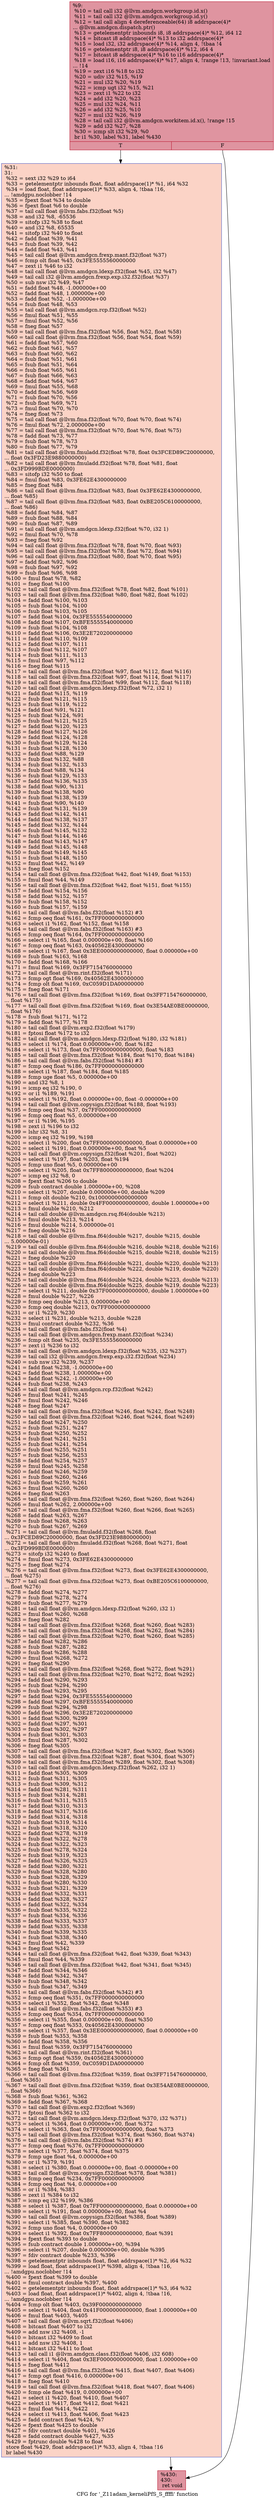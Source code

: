digraph "CFG for '_Z11adam_kerneliPfS_S_ffffi' function" {
	label="CFG for '_Z11adam_kerneliPfS_S_ffffi' function";

	Node0x57439d0 [shape=record,color="#b70d28ff", style=filled, fillcolor="#b70d2870",label="{%9:\l  %10 = tail call i32 @llvm.amdgcn.workgroup.id.x()\l  %11 = tail call i32 @llvm.amdgcn.workgroup.id.y()\l  %12 = tail call align 4 dereferenceable(64) i8 addrspace(4)*\l... @llvm.amdgcn.dispatch.ptr()\l  %13 = getelementptr inbounds i8, i8 addrspace(4)* %12, i64 12\l  %14 = bitcast i8 addrspace(4)* %13 to i32 addrspace(4)*\l  %15 = load i32, i32 addrspace(4)* %14, align 4, !tbaa !4\l  %16 = getelementptr i8, i8 addrspace(4)* %12, i64 4\l  %17 = bitcast i8 addrspace(4)* %16 to i16 addrspace(4)*\l  %18 = load i16, i16 addrspace(4)* %17, align 4, !range !13, !invariant.load\l... !14\l  %19 = zext i16 %18 to i32\l  %20 = udiv i32 %15, %19\l  %21 = mul i32 %20, %19\l  %22 = icmp ugt i32 %15, %21\l  %23 = zext i1 %22 to i32\l  %24 = add i32 %20, %23\l  %25 = mul i32 %24, %11\l  %26 = add i32 %25, %10\l  %27 = mul i32 %26, %19\l  %28 = tail call i32 @llvm.amdgcn.workitem.id.x(), !range !15\l  %29 = add i32 %27, %28\l  %30 = icmp slt i32 %29, %0\l  br i1 %30, label %31, label %430\l|{<s0>T|<s1>F}}"];
	Node0x57439d0:s0 -> Node0x5746d70;
	Node0x57439d0:s1 -> Node0x5746e00;
	Node0x5746d70 [shape=record,color="#3d50c3ff", style=filled, fillcolor="#f59c7d70",label="{%31:\l31:                                               \l  %32 = sext i32 %29 to i64\l  %33 = getelementptr inbounds float, float addrspace(1)* %1, i64 %32\l  %34 = load float, float addrspace(1)* %33, align 4, !tbaa !16,\l... !amdgpu.noclobber !14\l  %35 = fpext float %34 to double\l  %36 = fpext float %6 to double\l  %37 = tail call float @llvm.fabs.f32(float %5)\l  %38 = and i32 %8, -65536\l  %39 = sitofp i32 %38 to float\l  %40 = and i32 %8, 65535\l  %41 = sitofp i32 %40 to float\l  %42 = fadd float %39, %41\l  %43 = fsub float %39, %42\l  %44 = fadd float %43, %41\l  %45 = tail call float @llvm.amdgcn.frexp.mant.f32(float %37)\l  %46 = fcmp olt float %45, 0x3FE5555560000000\l  %47 = zext i1 %46 to i32\l  %48 = tail call float @llvm.amdgcn.ldexp.f32(float %45, i32 %47)\l  %49 = tail call i32 @llvm.amdgcn.frexp.exp.i32.f32(float %37)\l  %50 = sub nsw i32 %49, %47\l  %51 = fadd float %48, -1.000000e+00\l  %52 = fadd float %48, 1.000000e+00\l  %53 = fadd float %52, -1.000000e+00\l  %54 = fsub float %48, %53\l  %55 = tail call float @llvm.amdgcn.rcp.f32(float %52)\l  %56 = fmul float %51, %55\l  %57 = fmul float %52, %56\l  %58 = fneg float %57\l  %59 = tail call float @llvm.fma.f32(float %56, float %52, float %58)\l  %60 = tail call float @llvm.fma.f32(float %56, float %54, float %59)\l  %61 = fadd float %57, %60\l  %62 = fsub float %61, %57\l  %63 = fsub float %60, %62\l  %64 = fsub float %51, %61\l  %65 = fsub float %51, %64\l  %66 = fsub float %65, %61\l  %67 = fsub float %66, %63\l  %68 = fadd float %64, %67\l  %69 = fmul float %55, %68\l  %70 = fadd float %56, %69\l  %71 = fsub float %70, %56\l  %72 = fsub float %69, %71\l  %73 = fmul float %70, %70\l  %74 = fneg float %73\l  %75 = tail call float @llvm.fma.f32(float %70, float %70, float %74)\l  %76 = fmul float %72, 2.000000e+00\l  %77 = tail call float @llvm.fma.f32(float %70, float %76, float %75)\l  %78 = fadd float %73, %77\l  %79 = fsub float %78, %73\l  %80 = fsub float %77, %79\l  %81 = tail call float @llvm.fmuladd.f32(float %78, float 0x3FCED89C20000000,\l... float 0x3FD23E9880000000)\l  %82 = tail call float @llvm.fmuladd.f32(float %78, float %81, float\l... 0x3FD999BDE0000000)\l  %83 = sitofp i32 %50 to float\l  %84 = fmul float %83, 0x3FE62E4300000000\l  %85 = fneg float %84\l  %86 = tail call float @llvm.fma.f32(float %83, float 0x3FE62E4300000000,\l... float %85)\l  %87 = tail call float @llvm.fma.f32(float %83, float 0xBE205C6100000000,\l... float %86)\l  %88 = fadd float %84, %87\l  %89 = fsub float %88, %84\l  %90 = fsub float %87, %89\l  %91 = tail call float @llvm.amdgcn.ldexp.f32(float %70, i32 1)\l  %92 = fmul float %70, %78\l  %93 = fneg float %92\l  %94 = tail call float @llvm.fma.f32(float %78, float %70, float %93)\l  %95 = tail call float @llvm.fma.f32(float %78, float %72, float %94)\l  %96 = tail call float @llvm.fma.f32(float %80, float %70, float %95)\l  %97 = fadd float %92, %96\l  %98 = fsub float %97, %92\l  %99 = fsub float %96, %98\l  %100 = fmul float %78, %82\l  %101 = fneg float %100\l  %102 = tail call float @llvm.fma.f32(float %78, float %82, float %101)\l  %103 = tail call float @llvm.fma.f32(float %80, float %82, float %102)\l  %104 = fadd float %100, %103\l  %105 = fsub float %104, %100\l  %106 = fsub float %103, %105\l  %107 = fadd float %104, 0x3FE5555540000000\l  %108 = fadd float %107, 0xBFE5555540000000\l  %109 = fsub float %104, %108\l  %110 = fadd float %106, 0x3E2E720200000000\l  %111 = fadd float %110, %109\l  %112 = fadd float %107, %111\l  %113 = fsub float %112, %107\l  %114 = fsub float %111, %113\l  %115 = fmul float %97, %112\l  %116 = fneg float %115\l  %117 = tail call float @llvm.fma.f32(float %97, float %112, float %116)\l  %118 = tail call float @llvm.fma.f32(float %97, float %114, float %117)\l  %119 = tail call float @llvm.fma.f32(float %99, float %112, float %118)\l  %120 = tail call float @llvm.amdgcn.ldexp.f32(float %72, i32 1)\l  %121 = fadd float %115, %119\l  %122 = fsub float %121, %115\l  %123 = fsub float %119, %122\l  %124 = fadd float %91, %121\l  %125 = fsub float %124, %91\l  %126 = fsub float %121, %125\l  %127 = fadd float %120, %123\l  %128 = fadd float %127, %126\l  %129 = fadd float %124, %128\l  %130 = fsub float %129, %124\l  %131 = fsub float %128, %130\l  %132 = fadd float %88, %129\l  %133 = fsub float %132, %88\l  %134 = fsub float %132, %133\l  %135 = fsub float %88, %134\l  %136 = fsub float %129, %133\l  %137 = fadd float %136, %135\l  %138 = fadd float %90, %131\l  %139 = fsub float %138, %90\l  %140 = fsub float %138, %139\l  %141 = fsub float %90, %140\l  %142 = fsub float %131, %139\l  %143 = fadd float %142, %141\l  %144 = fadd float %138, %137\l  %145 = fadd float %132, %144\l  %146 = fsub float %145, %132\l  %147 = fsub float %144, %146\l  %148 = fadd float %143, %147\l  %149 = fadd float %145, %148\l  %150 = fsub float %149, %145\l  %151 = fsub float %148, %150\l  %152 = fmul float %42, %149\l  %153 = fneg float %152\l  %154 = tail call float @llvm.fma.f32(float %42, float %149, float %153)\l  %155 = fmul float %44, %149\l  %156 = tail call float @llvm.fma.f32(float %42, float %151, float %155)\l  %157 = fadd float %154, %156\l  %158 = fadd float %152, %157\l  %159 = fsub float %158, %152\l  %160 = fsub float %157, %159\l  %161 = tail call float @llvm.fabs.f32(float %152) #3\l  %162 = fcmp oeq float %161, 0x7FF0000000000000\l  %163 = select i1 %162, float %152, float %158\l  %164 = tail call float @llvm.fabs.f32(float %163) #3\l  %165 = fcmp oeq float %164, 0x7FF0000000000000\l  %166 = select i1 %165, float 0.000000e+00, float %160\l  %167 = fcmp oeq float %163, 0x40562E4300000000\l  %168 = select i1 %167, float 0x3EE0000000000000, float 0.000000e+00\l  %169 = fsub float %163, %168\l  %170 = fadd float %168, %166\l  %171 = fmul float %169, 0x3FF7154760000000\l  %172 = tail call float @llvm.rint.f32(float %171)\l  %173 = fcmp ogt float %169, 0x40562E4300000000\l  %174 = fcmp olt float %169, 0xC059D1DA00000000\l  %175 = fneg float %171\l  %176 = tail call float @llvm.fma.f32(float %169, float 0x3FF7154760000000,\l... float %175)\l  %177 = tail call float @llvm.fma.f32(float %169, float 0x3E54AE0BE0000000,\l... float %176)\l  %178 = fsub float %171, %172\l  %179 = fadd float %177, %178\l  %180 = tail call float @llvm.exp2.f32(float %179)\l  %181 = fptosi float %172 to i32\l  %182 = tail call float @llvm.amdgcn.ldexp.f32(float %180, i32 %181)\l  %183 = select i1 %174, float 0.000000e+00, float %182\l  %184 = select i1 %173, float 0x7FF0000000000000, float %183\l  %185 = tail call float @llvm.fma.f32(float %184, float %170, float %184)\l  %186 = tail call float @llvm.fabs.f32(float %184) #3\l  %187 = fcmp oeq float %186, 0x7FF0000000000000\l  %188 = select i1 %187, float %184, float %185\l  %189 = fcmp uge float %5, 0.000000e+00\l  %190 = and i32 %8, 1\l  %191 = icmp eq i32 %190, 0\l  %192 = or i1 %189, %191\l  %193 = select i1 %192, float 0.000000e+00, float -0.000000e+00\l  %194 = tail call float @llvm.copysign.f32(float %188, float %193)\l  %195 = fcmp oeq float %37, 0x7FF0000000000000\l  %196 = fcmp oeq float %5, 0.000000e+00\l  %197 = or i1 %196, %195\l  %198 = zext i1 %196 to i32\l  %199 = lshr i32 %8, 31\l  %200 = icmp eq i32 %199, %198\l  %201 = select i1 %200, float 0x7FF0000000000000, float 0.000000e+00\l  %202 = select i1 %191, float 0.000000e+00, float %5\l  %203 = tail call float @llvm.copysign.f32(float %201, float %202)\l  %204 = select i1 %197, float %203, float %194\l  %205 = fcmp uno float %5, 0.000000e+00\l  %206 = select i1 %205, float 0x7FF8000000000000, float %204\l  %207 = icmp eq i32 %8, 0\l  %208 = fpext float %206 to double\l  %209 = fsub contract double 1.000000e+00, %208\l  %210 = select i1 %207, double 0.000000e+00, double %209\l  %211 = fcmp olt double %210, 0x1000000000000000\l  %212 = select i1 %211, double 0x4FF0000000000000, double 1.000000e+00\l  %213 = fmul double %210, %212\l  %214 = tail call double @llvm.amdgcn.rsq.f64(double %213)\l  %215 = fmul double %213, %214\l  %216 = fmul double %214, 5.000000e-01\l  %217 = fneg double %216\l  %218 = tail call double @llvm.fma.f64(double %217, double %215, double\l... 5.000000e-01)\l  %219 = tail call double @llvm.fma.f64(double %216, double %218, double %216)\l  %220 = tail call double @llvm.fma.f64(double %215, double %218, double %215)\l  %221 = fneg double %220\l  %222 = tail call double @llvm.fma.f64(double %221, double %220, double %213)\l  %223 = tail call double @llvm.fma.f64(double %222, double %219, double %220)\l  %224 = fneg double %223\l  %225 = tail call double @llvm.fma.f64(double %224, double %223, double %213)\l  %226 = tail call double @llvm.fma.f64(double %225, double %219, double %223)\l  %227 = select i1 %211, double 0x37F0000000000000, double 1.000000e+00\l  %228 = fmul double %227, %226\l  %229 = fcmp oeq double %213, 0.000000e+00\l  %230 = fcmp oeq double %213, 0x7FF0000000000000\l  %231 = or i1 %229, %230\l  %232 = select i1 %231, double %213, double %228\l  %233 = fmul contract double %232, %36\l  %234 = tail call float @llvm.fabs.f32(float %4)\l  %235 = tail call float @llvm.amdgcn.frexp.mant.f32(float %234)\l  %236 = fcmp olt float %235, 0x3FE5555560000000\l  %237 = zext i1 %236 to i32\l  %238 = tail call float @llvm.amdgcn.ldexp.f32(float %235, i32 %237)\l  %239 = tail call i32 @llvm.amdgcn.frexp.exp.i32.f32(float %234)\l  %240 = sub nsw i32 %239, %237\l  %241 = fadd float %238, -1.000000e+00\l  %242 = fadd float %238, 1.000000e+00\l  %243 = fadd float %242, -1.000000e+00\l  %244 = fsub float %238, %243\l  %245 = tail call float @llvm.amdgcn.rcp.f32(float %242)\l  %246 = fmul float %241, %245\l  %247 = fmul float %242, %246\l  %248 = fneg float %247\l  %249 = tail call float @llvm.fma.f32(float %246, float %242, float %248)\l  %250 = tail call float @llvm.fma.f32(float %246, float %244, float %249)\l  %251 = fadd float %247, %250\l  %252 = fsub float %251, %247\l  %253 = fsub float %250, %252\l  %254 = fsub float %241, %251\l  %255 = fsub float %241, %254\l  %256 = fsub float %255, %251\l  %257 = fsub float %256, %253\l  %258 = fadd float %254, %257\l  %259 = fmul float %245, %258\l  %260 = fadd float %246, %259\l  %261 = fsub float %260, %246\l  %262 = fsub float %259, %261\l  %263 = fmul float %260, %260\l  %264 = fneg float %263\l  %265 = tail call float @llvm.fma.f32(float %260, float %260, float %264)\l  %266 = fmul float %262, 2.000000e+00\l  %267 = tail call float @llvm.fma.f32(float %260, float %266, float %265)\l  %268 = fadd float %263, %267\l  %269 = fsub float %268, %263\l  %270 = fsub float %267, %269\l  %271 = tail call float @llvm.fmuladd.f32(float %268, float\l... 0x3FCED89C20000000, float 0x3FD23E9880000000)\l  %272 = tail call float @llvm.fmuladd.f32(float %268, float %271, float\l... 0x3FD999BDE0000000)\l  %273 = sitofp i32 %240 to float\l  %274 = fmul float %273, 0x3FE62E4300000000\l  %275 = fneg float %274\l  %276 = tail call float @llvm.fma.f32(float %273, float 0x3FE62E4300000000,\l... float %275)\l  %277 = tail call float @llvm.fma.f32(float %273, float 0xBE205C6100000000,\l... float %276)\l  %278 = fadd float %274, %277\l  %279 = fsub float %278, %274\l  %280 = fsub float %277, %279\l  %281 = tail call float @llvm.amdgcn.ldexp.f32(float %260, i32 1)\l  %282 = fmul float %260, %268\l  %283 = fneg float %282\l  %284 = tail call float @llvm.fma.f32(float %268, float %260, float %283)\l  %285 = tail call float @llvm.fma.f32(float %268, float %262, float %284)\l  %286 = tail call float @llvm.fma.f32(float %270, float %260, float %285)\l  %287 = fadd float %282, %286\l  %288 = fsub float %287, %282\l  %289 = fsub float %286, %288\l  %290 = fmul float %268, %272\l  %291 = fneg float %290\l  %292 = tail call float @llvm.fma.f32(float %268, float %272, float %291)\l  %293 = tail call float @llvm.fma.f32(float %270, float %272, float %292)\l  %294 = fadd float %290, %293\l  %295 = fsub float %294, %290\l  %296 = fsub float %293, %295\l  %297 = fadd float %294, 0x3FE5555540000000\l  %298 = fadd float %297, 0xBFE5555540000000\l  %299 = fsub float %294, %298\l  %300 = fadd float %296, 0x3E2E720200000000\l  %301 = fadd float %300, %299\l  %302 = fadd float %297, %301\l  %303 = fsub float %302, %297\l  %304 = fsub float %301, %303\l  %305 = fmul float %287, %302\l  %306 = fneg float %305\l  %307 = tail call float @llvm.fma.f32(float %287, float %302, float %306)\l  %308 = tail call float @llvm.fma.f32(float %287, float %304, float %307)\l  %309 = tail call float @llvm.fma.f32(float %289, float %302, float %308)\l  %310 = tail call float @llvm.amdgcn.ldexp.f32(float %262, i32 1)\l  %311 = fadd float %305, %309\l  %312 = fsub float %311, %305\l  %313 = fsub float %309, %312\l  %314 = fadd float %281, %311\l  %315 = fsub float %314, %281\l  %316 = fsub float %311, %315\l  %317 = fadd float %310, %313\l  %318 = fadd float %317, %316\l  %319 = fadd float %314, %318\l  %320 = fsub float %319, %314\l  %321 = fsub float %318, %320\l  %322 = fadd float %278, %319\l  %323 = fsub float %322, %278\l  %324 = fsub float %322, %323\l  %325 = fsub float %278, %324\l  %326 = fsub float %319, %323\l  %327 = fadd float %326, %325\l  %328 = fadd float %280, %321\l  %329 = fsub float %328, %280\l  %330 = fsub float %328, %329\l  %331 = fsub float %280, %330\l  %332 = fsub float %321, %329\l  %333 = fadd float %332, %331\l  %334 = fadd float %328, %327\l  %335 = fadd float %322, %334\l  %336 = fsub float %335, %322\l  %337 = fsub float %334, %336\l  %338 = fadd float %333, %337\l  %339 = fadd float %335, %338\l  %340 = fsub float %339, %335\l  %341 = fsub float %338, %340\l  %342 = fmul float %42, %339\l  %343 = fneg float %342\l  %344 = tail call float @llvm.fma.f32(float %42, float %339, float %343)\l  %345 = fmul float %44, %339\l  %346 = tail call float @llvm.fma.f32(float %42, float %341, float %345)\l  %347 = fadd float %344, %346\l  %348 = fadd float %342, %347\l  %349 = fsub float %348, %342\l  %350 = fsub float %347, %349\l  %351 = tail call float @llvm.fabs.f32(float %342) #3\l  %352 = fcmp oeq float %351, 0x7FF0000000000000\l  %353 = select i1 %352, float %342, float %348\l  %354 = tail call float @llvm.fabs.f32(float %353) #3\l  %355 = fcmp oeq float %354, 0x7FF0000000000000\l  %356 = select i1 %355, float 0.000000e+00, float %350\l  %357 = fcmp oeq float %353, 0x40562E4300000000\l  %358 = select i1 %357, float 0x3EE0000000000000, float 0.000000e+00\l  %359 = fsub float %353, %358\l  %360 = fadd float %358, %356\l  %361 = fmul float %359, 0x3FF7154760000000\l  %362 = tail call float @llvm.rint.f32(float %361)\l  %363 = fcmp ogt float %359, 0x40562E4300000000\l  %364 = fcmp olt float %359, 0xC059D1DA00000000\l  %365 = fneg float %361\l  %366 = tail call float @llvm.fma.f32(float %359, float 0x3FF7154760000000,\l... float %365)\l  %367 = tail call float @llvm.fma.f32(float %359, float 0x3E54AE0BE0000000,\l... float %366)\l  %368 = fsub float %361, %362\l  %369 = fadd float %367, %368\l  %370 = tail call float @llvm.exp2.f32(float %369)\l  %371 = fptosi float %362 to i32\l  %372 = tail call float @llvm.amdgcn.ldexp.f32(float %370, i32 %371)\l  %373 = select i1 %364, float 0.000000e+00, float %372\l  %374 = select i1 %363, float 0x7FF0000000000000, float %373\l  %375 = tail call float @llvm.fma.f32(float %374, float %360, float %374)\l  %376 = tail call float @llvm.fabs.f32(float %374) #3\l  %377 = fcmp oeq float %376, 0x7FF0000000000000\l  %378 = select i1 %377, float %374, float %375\l  %379 = fcmp uge float %4, 0.000000e+00\l  %380 = or i1 %379, %191\l  %381 = select i1 %380, float 0.000000e+00, float -0.000000e+00\l  %382 = tail call float @llvm.copysign.f32(float %378, float %381)\l  %383 = fcmp oeq float %234, 0x7FF0000000000000\l  %384 = fcmp oeq float %4, 0.000000e+00\l  %385 = or i1 %384, %383\l  %386 = zext i1 %384 to i32\l  %387 = icmp eq i32 %199, %386\l  %388 = select i1 %387, float 0x7FF0000000000000, float 0.000000e+00\l  %389 = select i1 %191, float 0.000000e+00, float %4\l  %390 = tail call float @llvm.copysign.f32(float %388, float %389)\l  %391 = select i1 %385, float %390, float %382\l  %392 = fcmp uno float %4, 0.000000e+00\l  %393 = select i1 %392, float 0x7FF8000000000000, float %391\l  %394 = fpext float %393 to double\l  %395 = fsub contract double 1.000000e+00, %394\l  %396 = select i1 %207, double 0.000000e+00, double %395\l  %397 = fdiv contract double %233, %396\l  %398 = getelementptr inbounds float, float addrspace(1)* %2, i64 %32\l  %399 = load float, float addrspace(1)* %398, align 4, !tbaa !16,\l... !amdgpu.noclobber !14\l  %400 = fpext float %399 to double\l  %401 = fmul contract double %397, %400\l  %402 = getelementptr inbounds float, float addrspace(1)* %3, i64 %32\l  %403 = load float, float addrspace(1)* %402, align 4, !tbaa !16,\l... !amdgpu.noclobber !14\l  %404 = fcmp olt float %403, 0x39F0000000000000\l  %405 = select i1 %404, float 0x41F0000000000000, float 1.000000e+00\l  %406 = fmul float %403, %405\l  %407 = tail call float @llvm.sqrt.f32(float %406)\l  %408 = bitcast float %407 to i32\l  %409 = add nsw i32 %408, -1\l  %410 = bitcast i32 %409 to float\l  %411 = add nsw i32 %408, 1\l  %412 = bitcast i32 %411 to float\l  %413 = tail call i1 @llvm.amdgcn.class.f32(float %406, i32 608)\l  %414 = select i1 %404, float 0x3EF0000000000000, float 1.000000e+00\l  %415 = fneg float %412\l  %416 = tail call float @llvm.fma.f32(float %415, float %407, float %406)\l  %417 = fcmp ogt float %416, 0.000000e+00\l  %418 = fneg float %410\l  %419 = tail call float @llvm.fma.f32(float %418, float %407, float %406)\l  %420 = fcmp ole float %419, 0.000000e+00\l  %421 = select i1 %420, float %410, float %407\l  %422 = select i1 %417, float %412, float %421\l  %423 = fmul float %414, %422\l  %424 = select i1 %413, float %406, float %423\l  %425 = fadd contract float %424, %7\l  %426 = fpext float %425 to double\l  %427 = fdiv contract double %401, %426\l  %428 = fadd contract double %427, %35\l  %429 = fptrunc double %428 to float\l  store float %429, float addrspace(1)* %33, align 4, !tbaa !16\l  br label %430\l}"];
	Node0x5746d70 -> Node0x5746e00;
	Node0x5746e00 [shape=record,color="#b70d28ff", style=filled, fillcolor="#b70d2870",label="{%430:\l430:                                              \l  ret void\l}"];
}
